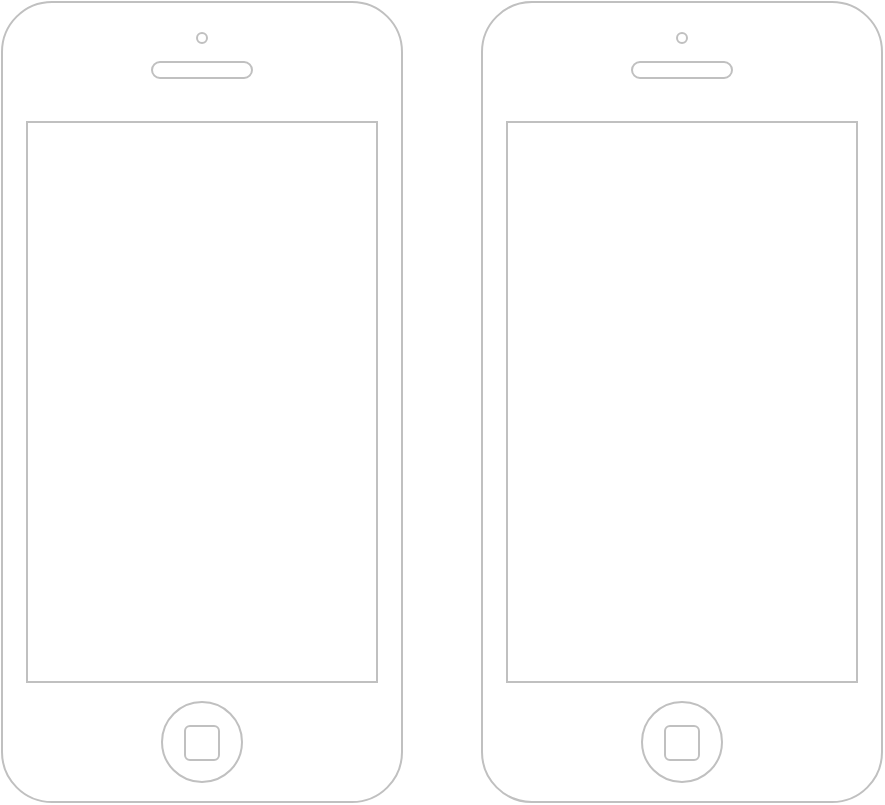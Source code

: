 <mxfile version="12.9.2" type="github"><diagram id="DfMsdoW6b9BcmyWMPm8t" name="Page-1"><mxGraphModel dx="905" dy="544" grid="1" gridSize="10" guides="1" tooltips="1" connect="1" arrows="1" fold="1" page="1" pageScale="1" pageWidth="850" pageHeight="1100" math="0" shadow="0"><root><mxCell id="0"/><mxCell id="1" parent="0"/><mxCell id="wT7QswnuNveIUgeToXXC-1" value="" style="html=1;verticalLabelPosition=bottom;labelBackgroundColor=#ffffff;verticalAlign=top;shadow=0;dashed=0;strokeWidth=1;shape=mxgraph.ios7.misc.iphone;strokeColor=#c0c0c0;" vertex="1" parent="1"><mxGeometry x="310" y="320" width="200" height="400" as="geometry"/></mxCell><mxCell id="wT7QswnuNveIUgeToXXC-2" value="" style="html=1;verticalLabelPosition=bottom;labelBackgroundColor=#ffffff;verticalAlign=top;shadow=0;dashed=0;strokeWidth=1;shape=mxgraph.ios7.misc.iphone;strokeColor=#c0c0c0;" vertex="1" parent="1"><mxGeometry x="70" y="320" width="200" height="400" as="geometry"/></mxCell></root></mxGraphModel></diagram></mxfile>
